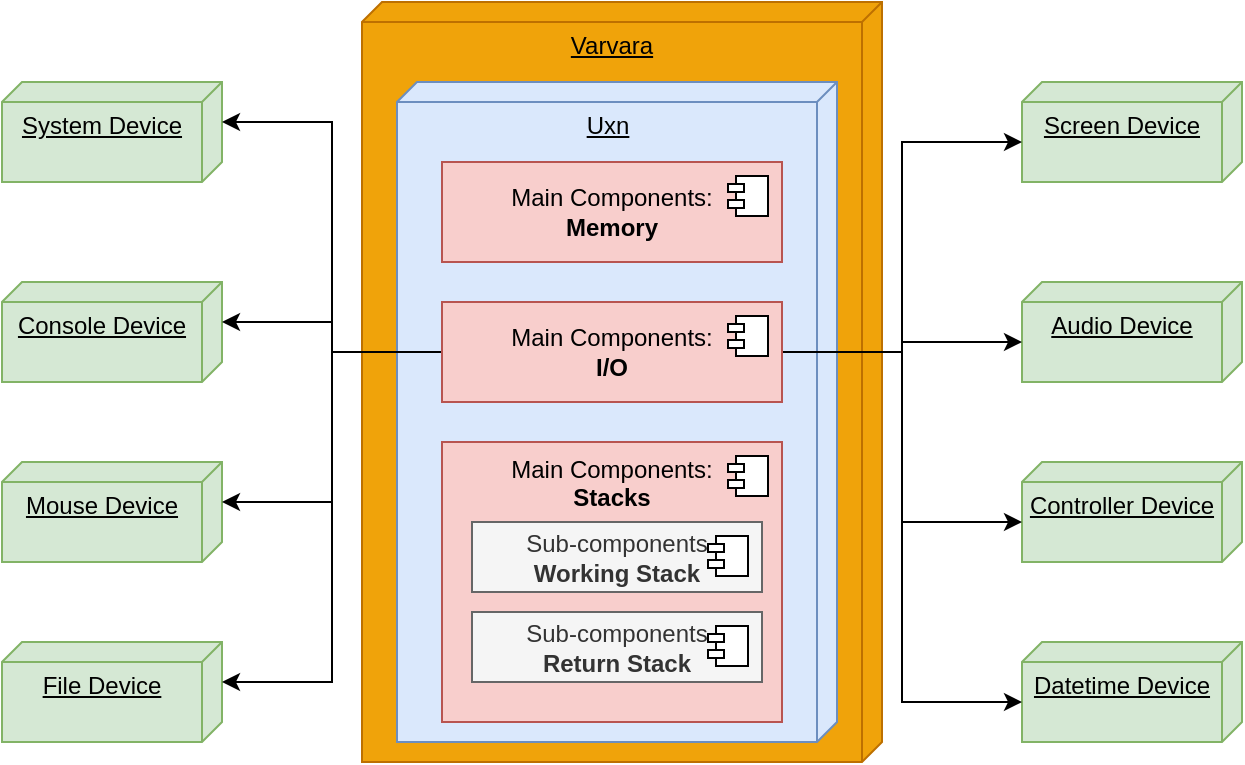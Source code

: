 <mxfile version="21.6.8" type="device">
  <diagram name="第 1 页" id="i-1P9DtDswBRlAeLQziq">
    <mxGraphModel dx="1434" dy="790" grid="1" gridSize="10" guides="1" tooltips="1" connect="1" arrows="1" fold="1" page="1" pageScale="1" pageWidth="827" pageHeight="1169" math="0" shadow="0">
      <root>
        <mxCell id="0" />
        <mxCell id="1" parent="0" />
        <mxCell id="L4DM2Ag0KivXykGE_fMy-38" value="Varvara" style="verticalAlign=top;align=center;spacingTop=8;spacingLeft=2;spacingRight=12;shape=cube;size=10;direction=south;fontStyle=4;html=1;whiteSpace=wrap;fillColor=#f0a30a;strokeColor=#BD7000;fontColor=#000000;" vertex="1" parent="1">
          <mxGeometry x="450" width="260" height="380" as="geometry" />
        </mxCell>
        <mxCell id="L4DM2Ag0KivXykGE_fMy-5" value="Uxn" style="verticalAlign=top;align=center;spacingTop=8;spacingLeft=2;spacingRight=12;shape=cube;size=10;direction=south;fontStyle=4;html=1;whiteSpace=wrap;fillColor=#dae8fc;strokeColor=#6c8ebf;" vertex="1" parent="1">
          <mxGeometry x="467.5" y="40" width="220" height="330" as="geometry" />
        </mxCell>
        <mxCell id="L4DM2Ag0KivXykGE_fMy-6" value="System Device" style="verticalAlign=top;align=center;spacingTop=8;spacingLeft=2;spacingRight=12;shape=cube;size=10;direction=south;fontStyle=4;html=1;whiteSpace=wrap;fillColor=#d5e8d4;strokeColor=#82b366;" vertex="1" parent="1">
          <mxGeometry x="270" y="40" width="110" height="50" as="geometry" />
        </mxCell>
        <mxCell id="L4DM2Ag0KivXykGE_fMy-7" value="Console Device" style="verticalAlign=top;align=center;spacingTop=8;spacingLeft=2;spacingRight=12;shape=cube;size=10;direction=south;fontStyle=4;html=1;whiteSpace=wrap;fillColor=#d5e8d4;strokeColor=#82b366;" vertex="1" parent="1">
          <mxGeometry x="270" y="140" width="110" height="50" as="geometry" />
        </mxCell>
        <mxCell id="L4DM2Ag0KivXykGE_fMy-8" value="Mouse Device" style="verticalAlign=top;align=center;spacingTop=8;spacingLeft=2;spacingRight=12;shape=cube;size=10;direction=south;fontStyle=4;html=1;whiteSpace=wrap;fillColor=#d5e8d4;strokeColor=#82b366;" vertex="1" parent="1">
          <mxGeometry x="270" y="230" width="110" height="50" as="geometry" />
        </mxCell>
        <mxCell id="L4DM2Ag0KivXykGE_fMy-9" value="File Device" style="verticalAlign=top;align=center;spacingTop=8;spacingLeft=2;spacingRight=12;shape=cube;size=10;direction=south;fontStyle=4;html=1;whiteSpace=wrap;fillColor=#d5e8d4;strokeColor=#82b366;" vertex="1" parent="1">
          <mxGeometry x="270" y="320" width="110" height="50" as="geometry" />
        </mxCell>
        <mxCell id="L4DM2Ag0KivXykGE_fMy-11" value="Screen Device" style="verticalAlign=top;align=center;spacingTop=8;spacingLeft=2;spacingRight=12;shape=cube;size=10;direction=south;fontStyle=4;html=1;whiteSpace=wrap;fillColor=#d5e8d4;strokeColor=#82b366;" vertex="1" parent="1">
          <mxGeometry x="780" y="40" width="110" height="50" as="geometry" />
        </mxCell>
        <mxCell id="L4DM2Ag0KivXykGE_fMy-12" value="Audio Device" style="verticalAlign=top;align=center;spacingTop=8;spacingLeft=2;spacingRight=12;shape=cube;size=10;direction=south;fontStyle=4;html=1;whiteSpace=wrap;fillColor=#d5e8d4;strokeColor=#82b366;" vertex="1" parent="1">
          <mxGeometry x="780" y="140" width="110" height="50" as="geometry" />
        </mxCell>
        <mxCell id="L4DM2Ag0KivXykGE_fMy-13" value="Controller Device" style="verticalAlign=top;align=center;spacingTop=8;spacingLeft=2;spacingRight=12;shape=cube;size=10;direction=south;fontStyle=4;html=1;whiteSpace=wrap;fillColor=#d5e8d4;strokeColor=#82b366;" vertex="1" parent="1">
          <mxGeometry x="780" y="230" width="110" height="50" as="geometry" />
        </mxCell>
        <mxCell id="L4DM2Ag0KivXykGE_fMy-14" value="Datetime Device" style="verticalAlign=top;align=center;spacingTop=8;spacingLeft=2;spacingRight=12;shape=cube;size=10;direction=south;fontStyle=4;html=1;whiteSpace=wrap;fillColor=#d5e8d4;strokeColor=#82b366;" vertex="1" parent="1">
          <mxGeometry x="780" y="320" width="110" height="50" as="geometry" />
        </mxCell>
        <mxCell id="L4DM2Ag0KivXykGE_fMy-15" value="Main Components:&lt;br&gt;&lt;b&gt;Memory&lt;/b&gt;" style="html=1;dropTarget=0;whiteSpace=wrap;fillColor=#f8cecc;strokeColor=#b85450;" vertex="1" parent="1">
          <mxGeometry x="490" y="80" width="170" height="50" as="geometry" />
        </mxCell>
        <mxCell id="L4DM2Ag0KivXykGE_fMy-16" value="" style="shape=module;jettyWidth=8;jettyHeight=4;" vertex="1" parent="L4DM2Ag0KivXykGE_fMy-15">
          <mxGeometry x="1" width="20" height="20" relative="1" as="geometry">
            <mxPoint x="-27" y="7" as="offset" />
          </mxGeometry>
        </mxCell>
        <mxCell id="L4DM2Ag0KivXykGE_fMy-25" value="" style="group" vertex="1" connectable="0" parent="1">
          <mxGeometry x="490" y="220" width="170" height="140" as="geometry" />
        </mxCell>
        <mxCell id="L4DM2Ag0KivXykGE_fMy-17" value="Main Components&lt;span style=&quot;background-color: initial;&quot;&gt;:&lt;br&gt;&lt;/span&gt;&lt;span style=&quot;font-weight: bold; background-color: initial;&quot;&gt;Stacks&lt;/span&gt;&lt;span style=&quot;background-color: initial;&quot;&gt;&lt;br&gt;&lt;/span&gt;" style="html=1;dropTarget=0;whiteSpace=wrap;fillColor=#f8cecc;strokeColor=#b85450;align=center;horizontal=1;verticalAlign=top;movable=1;resizable=1;rotatable=1;deletable=1;editable=1;locked=0;connectable=1;" vertex="1" parent="L4DM2Ag0KivXykGE_fMy-25">
          <mxGeometry width="170" height="140" as="geometry" />
        </mxCell>
        <mxCell id="L4DM2Ag0KivXykGE_fMy-18" value="" style="shape=module;jettyWidth=8;jettyHeight=4;movable=0;resizable=0;rotatable=0;deletable=0;editable=0;locked=1;connectable=0;" vertex="1" parent="L4DM2Ag0KivXykGE_fMy-17">
          <mxGeometry x="1" width="20" height="20" relative="1" as="geometry">
            <mxPoint x="-27" y="7" as="offset" />
          </mxGeometry>
        </mxCell>
        <mxCell id="L4DM2Ag0KivXykGE_fMy-21" value="Sub-components&lt;br&gt;&lt;b&gt;Working Stack&lt;/b&gt;" style="html=1;dropTarget=0;whiteSpace=wrap;fillColor=#f5f5f5;strokeColor=#666666;fontColor=#333333;movable=1;resizable=1;rotatable=1;deletable=1;editable=1;locked=0;connectable=1;" vertex="1" parent="L4DM2Ag0KivXykGE_fMy-25">
          <mxGeometry x="15" y="40" width="145" height="35" as="geometry" />
        </mxCell>
        <mxCell id="L4DM2Ag0KivXykGE_fMy-22" value="" style="shape=module;jettyWidth=8;jettyHeight=4;movable=0;resizable=0;rotatable=0;deletable=0;editable=0;locked=1;connectable=0;" vertex="1" parent="L4DM2Ag0KivXykGE_fMy-21">
          <mxGeometry x="1" width="20" height="20" relative="1" as="geometry">
            <mxPoint x="-27" y="7" as="offset" />
          </mxGeometry>
        </mxCell>
        <mxCell id="L4DM2Ag0KivXykGE_fMy-23" value="Sub-components&lt;br&gt;&lt;b&gt;Return Stack&lt;/b&gt;" style="html=1;dropTarget=0;whiteSpace=wrap;fillColor=#f5f5f5;fontColor=#333333;strokeColor=#666666;movable=1;resizable=1;rotatable=1;deletable=1;editable=1;locked=0;connectable=1;" vertex="1" parent="L4DM2Ag0KivXykGE_fMy-25">
          <mxGeometry x="15" y="85" width="145" height="35" as="geometry" />
        </mxCell>
        <mxCell id="L4DM2Ag0KivXykGE_fMy-24" value="" style="shape=module;jettyWidth=8;jettyHeight=4;movable=0;resizable=0;rotatable=0;deletable=0;editable=0;locked=1;connectable=0;" vertex="1" parent="L4DM2Ag0KivXykGE_fMy-23">
          <mxGeometry x="1" width="20" height="20" relative="1" as="geometry">
            <mxPoint x="-27" y="7" as="offset" />
          </mxGeometry>
        </mxCell>
        <mxCell id="L4DM2Ag0KivXykGE_fMy-28" style="edgeStyle=orthogonalEdgeStyle;rounded=0;orthogonalLoop=1;jettySize=auto;html=1;entryX=0;entryY=0;entryDx=20;entryDy=0;entryPerimeter=0;" edge="1" parent="1" source="L4DM2Ag0KivXykGE_fMy-26" target="L4DM2Ag0KivXykGE_fMy-6">
          <mxGeometry relative="1" as="geometry" />
        </mxCell>
        <mxCell id="L4DM2Ag0KivXykGE_fMy-29" style="edgeStyle=orthogonalEdgeStyle;rounded=0;orthogonalLoop=1;jettySize=auto;html=1;entryX=0;entryY=0;entryDx=20;entryDy=0;entryPerimeter=0;" edge="1" parent="1" source="L4DM2Ag0KivXykGE_fMy-26" target="L4DM2Ag0KivXykGE_fMy-7">
          <mxGeometry relative="1" as="geometry" />
        </mxCell>
        <mxCell id="L4DM2Ag0KivXykGE_fMy-30" style="edgeStyle=orthogonalEdgeStyle;rounded=0;orthogonalLoop=1;jettySize=auto;html=1;entryX=0;entryY=0;entryDx=20;entryDy=0;entryPerimeter=0;" edge="1" parent="1" source="L4DM2Ag0KivXykGE_fMy-26" target="L4DM2Ag0KivXykGE_fMy-8">
          <mxGeometry relative="1" as="geometry" />
        </mxCell>
        <mxCell id="L4DM2Ag0KivXykGE_fMy-31" style="edgeStyle=orthogonalEdgeStyle;rounded=0;orthogonalLoop=1;jettySize=auto;html=1;entryX=0;entryY=0;entryDx=20;entryDy=0;entryPerimeter=0;" edge="1" parent="1" source="L4DM2Ag0KivXykGE_fMy-26" target="L4DM2Ag0KivXykGE_fMy-9">
          <mxGeometry relative="1" as="geometry" />
        </mxCell>
        <mxCell id="L4DM2Ag0KivXykGE_fMy-32" style="edgeStyle=orthogonalEdgeStyle;rounded=0;orthogonalLoop=1;jettySize=auto;html=1;exitX=1;exitY=0.5;exitDx=0;exitDy=0;entryX=0;entryY=0;entryDx=30;entryDy=110;entryPerimeter=0;" edge="1" parent="1" source="L4DM2Ag0KivXykGE_fMy-26" target="L4DM2Ag0KivXykGE_fMy-11">
          <mxGeometry relative="1" as="geometry" />
        </mxCell>
        <mxCell id="L4DM2Ag0KivXykGE_fMy-33" style="edgeStyle=orthogonalEdgeStyle;rounded=0;orthogonalLoop=1;jettySize=auto;html=1;entryX=0;entryY=0;entryDx=30;entryDy=110;entryPerimeter=0;" edge="1" parent="1" source="L4DM2Ag0KivXykGE_fMy-26" target="L4DM2Ag0KivXykGE_fMy-12">
          <mxGeometry relative="1" as="geometry" />
        </mxCell>
        <mxCell id="L4DM2Ag0KivXykGE_fMy-36" style="edgeStyle=orthogonalEdgeStyle;rounded=0;orthogonalLoop=1;jettySize=auto;html=1;entryX=0;entryY=0;entryDx=30;entryDy=110;entryPerimeter=0;" edge="1" parent="1" source="L4DM2Ag0KivXykGE_fMy-26" target="L4DM2Ag0KivXykGE_fMy-13">
          <mxGeometry relative="1" as="geometry" />
        </mxCell>
        <mxCell id="L4DM2Ag0KivXykGE_fMy-37" style="edgeStyle=orthogonalEdgeStyle;rounded=0;orthogonalLoop=1;jettySize=auto;html=1;entryX=0;entryY=0;entryDx=30;entryDy=110;entryPerimeter=0;" edge="1" parent="1" source="L4DM2Ag0KivXykGE_fMy-26" target="L4DM2Ag0KivXykGE_fMy-14">
          <mxGeometry relative="1" as="geometry" />
        </mxCell>
        <mxCell id="L4DM2Ag0KivXykGE_fMy-26" value="Main Components:&lt;br&gt;&lt;b&gt;I/O&lt;/b&gt;" style="html=1;dropTarget=0;whiteSpace=wrap;fillColor=#f8cecc;strokeColor=#b85450;" vertex="1" parent="1">
          <mxGeometry x="490" y="150" width="170" height="50" as="geometry" />
        </mxCell>
        <mxCell id="L4DM2Ag0KivXykGE_fMy-27" value="" style="shape=module;jettyWidth=8;jettyHeight=4;" vertex="1" parent="L4DM2Ag0KivXykGE_fMy-26">
          <mxGeometry x="1" width="20" height="20" relative="1" as="geometry">
            <mxPoint x="-27" y="7" as="offset" />
          </mxGeometry>
        </mxCell>
      </root>
    </mxGraphModel>
  </diagram>
</mxfile>
